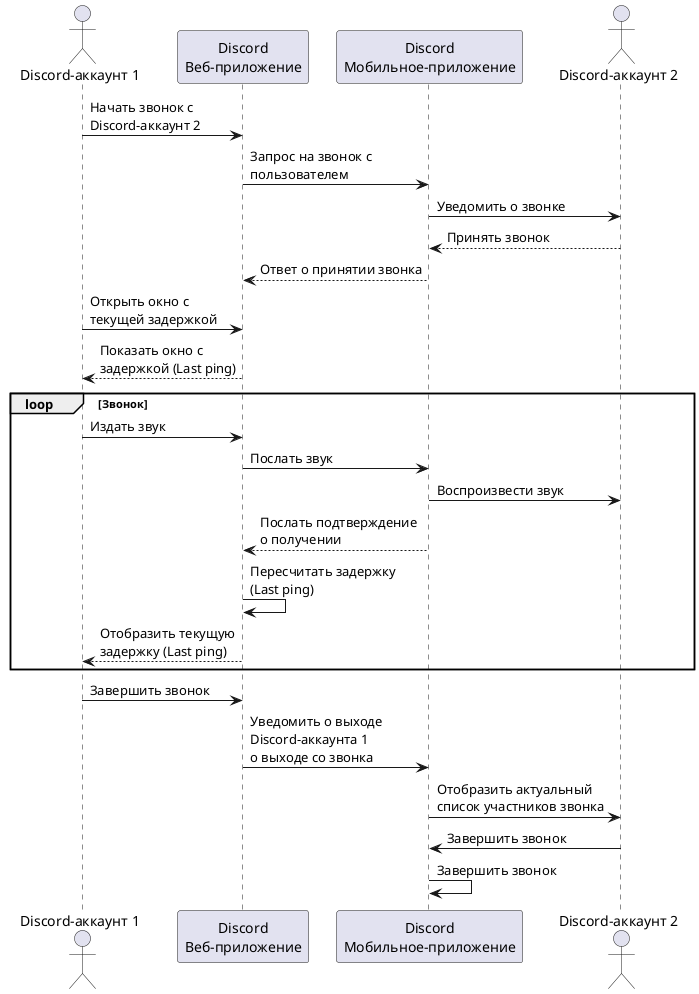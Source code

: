 @startuml
actor "Discord-аккаунт 1" as user1
participant "Discord\nВеб-приложение" as app1
participant "Discord\nМобильное-приложение" as app2
actor "Discord-аккаунт 2" as user2

user1 -> app1 : Начать звонок с\nDiscord-аккаунт 2
app1 -> app2 : Запрос на звонок с\nпользователем
app2 -> user2 : Уведомить о звонке
user2 --> app2 : Принять звонок
app2 --> app1 : Ответ о принятии звонка
user1 -> app1 : Открыть окно с\nтекущей задержкой
app1 --> user1 : Показать окно с\nзадержкой (Last ping)
loop Звонок
    user1 -> app1 : Издать звук
    app1 -> app2 : Послать звук
    app2 -> user2 : Воспроизвести звук
    app2 --> app1 : Послать подтверждение\nо получении
    app1 -> app1 : Пересчитать задержку\n(Last ping)
    app1 --> user1 : Отобразить текущую\nзадержку (Last ping)
end
user1 -> app1 : Завершить звонок
app1 -> app2 : Уведомить о выходе\nDiscord-аккаунта 1\nо выходе со звонка
app2 -> user2 : Отобразить актуальный\nсписок участников звонка
user2 -> app2 : Завершить звонок
app2 -> app2 : Завершить звонок
@enduml
